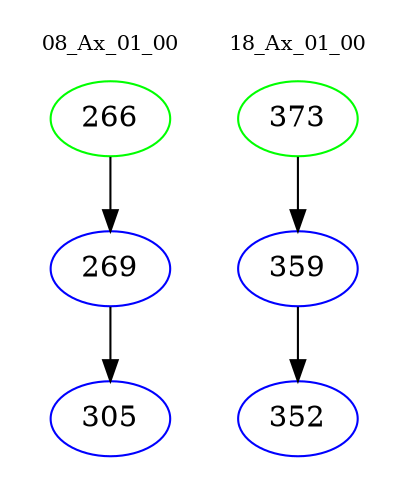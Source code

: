 digraph{
subgraph cluster_0 {
color = white
label = "08_Ax_01_00";
fontsize=10;
T0_266 [label="266", color="green"]
T0_266 -> T0_269 [color="black"]
T0_269 [label="269", color="blue"]
T0_269 -> T0_305 [color="black"]
T0_305 [label="305", color="blue"]
}
subgraph cluster_1 {
color = white
label = "18_Ax_01_00";
fontsize=10;
T1_373 [label="373", color="green"]
T1_373 -> T1_359 [color="black"]
T1_359 [label="359", color="blue"]
T1_359 -> T1_352 [color="black"]
T1_352 [label="352", color="blue"]
}
}
